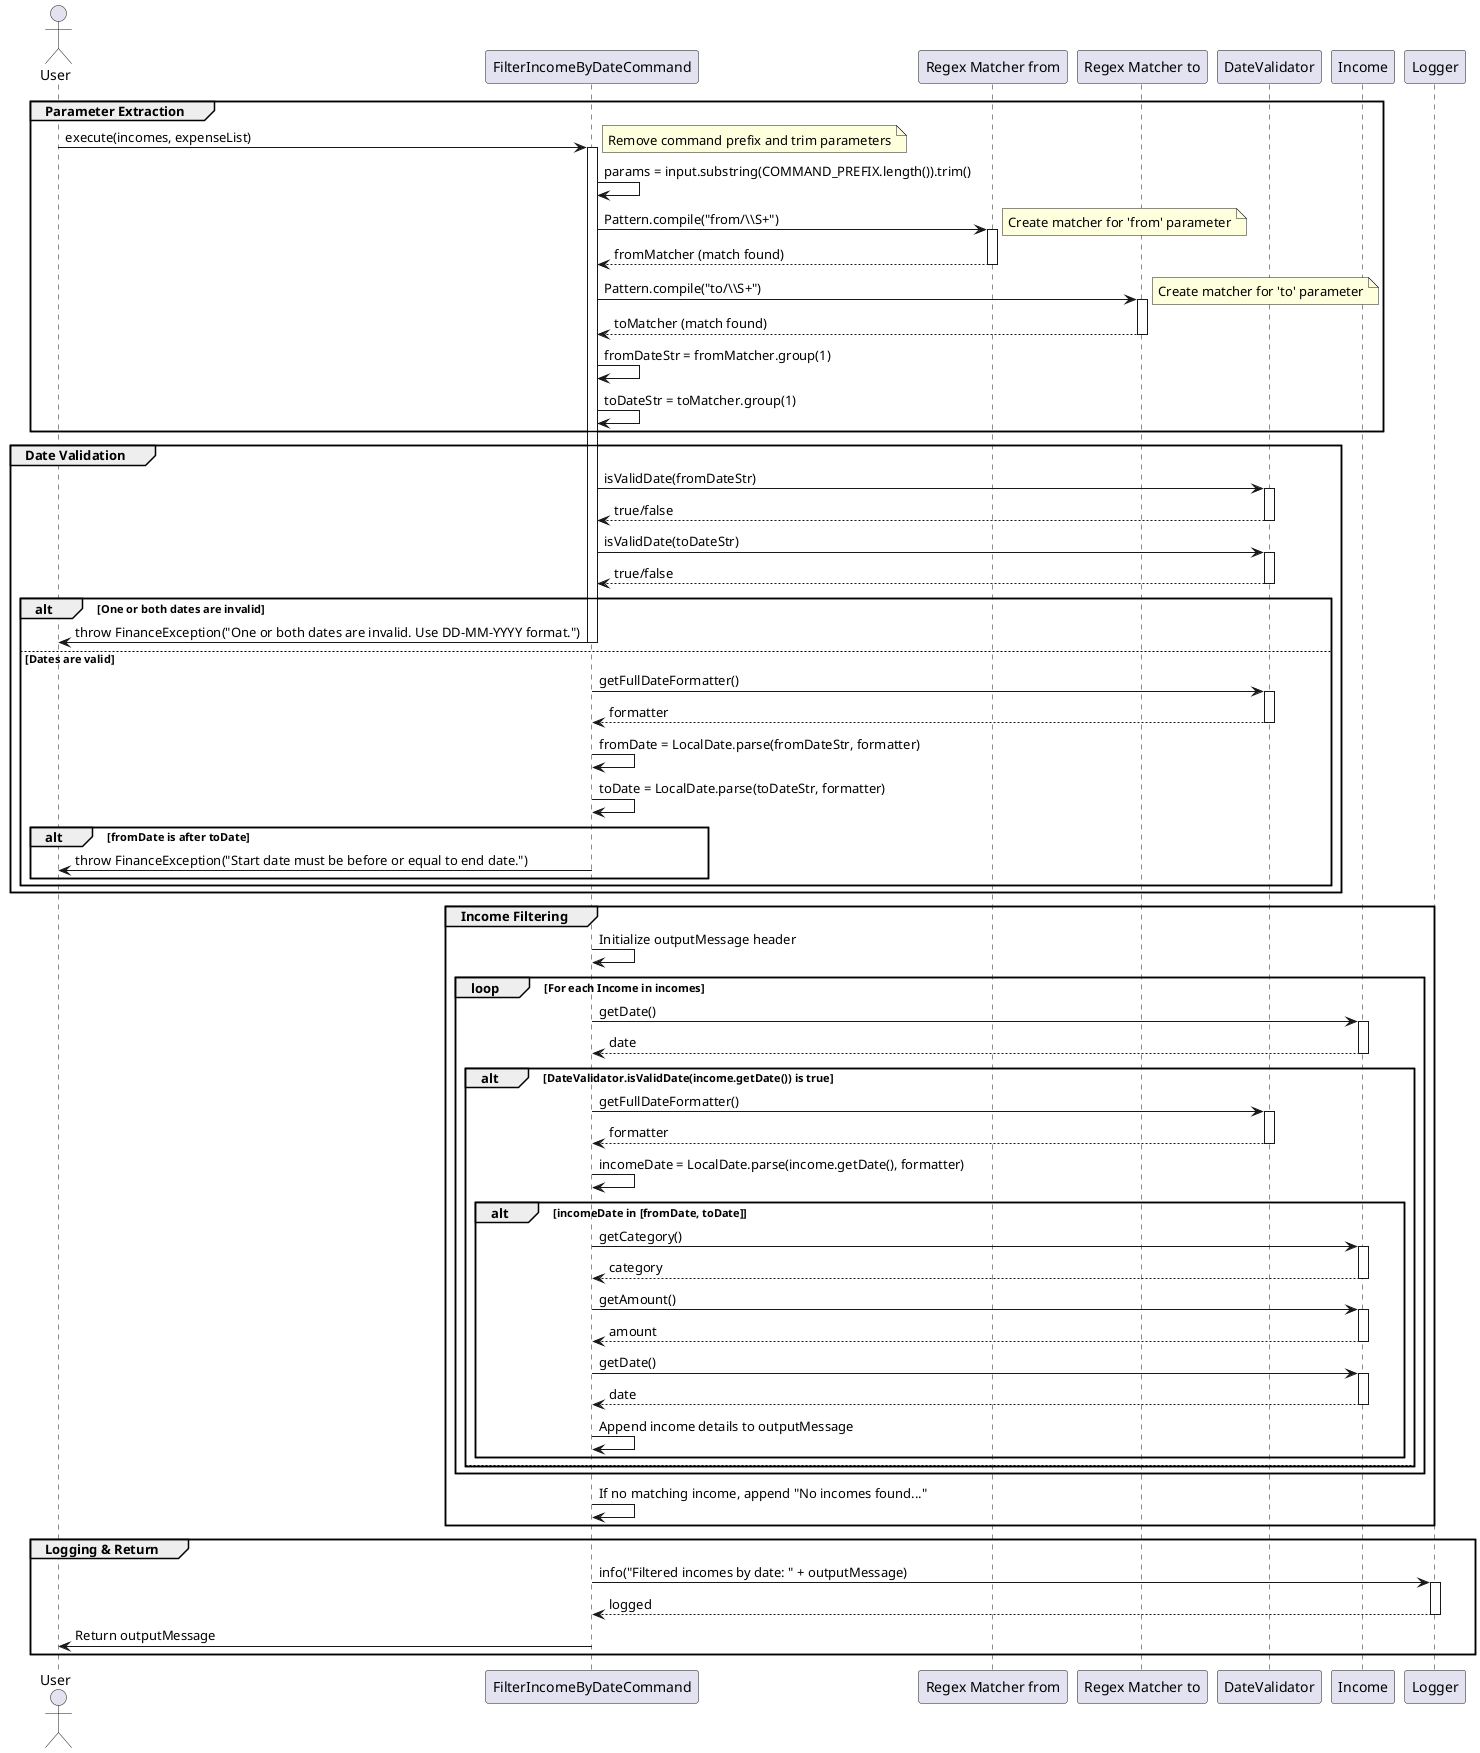 @startuml
actor User
participant "FilterIncomeByDateCommand" as Command
participant "Regex Matcher from" as MatcherFrom
participant "Regex Matcher to" as MatcherTo
participant "DateValidator" as DV
participant "Income" as Income
participant "Logger" as Logger

'--------------------------
' 1) Parameter Extraction
'--------------------------
group Parameter Extraction
    User -> Command: execute(incomes, expenseList)
    activate Command
    note right: Remove command prefix and trim parameters
    Command -> Command: params = input.substring(COMMAND_PREFIX.length()).trim()

    Command -> MatcherFrom: Pattern.compile("from/\\\\S+")
    activate MatcherFrom
    note right: Create matcher for 'from' parameter
    MatcherFrom --> Command: fromMatcher (match found)
    deactivate MatcherFrom

    Command -> MatcherTo: Pattern.compile("to/\\\\S+")
    activate MatcherTo
    note right: Create matcher for 'to' parameter
    MatcherTo --> Command: toMatcher (match found)
    deactivate MatcherTo

    Command -> Command: fromDateStr = fromMatcher.group(1)
    Command -> Command: toDateStr = toMatcher.group(1)
end

'--------------------------
' 2) Date Validation
'--------------------------
group Date Validation
    Command -> DV: isValidDate(fromDateStr)
    activate DV
    DV --> Command: true/false
    deactivate DV

    Command -> DV: isValidDate(toDateStr)
    activate DV
    DV --> Command: true/false
    deactivate DV

    alt One or both dates are invalid
        Command -> User: throw FinanceException("One or both dates are invalid. Use DD-MM-YYYY format.")
        deactivate Command
    else Dates are valid
        Command -> DV: getFullDateFormatter()
        activate DV
        DV --> Command: formatter
        deactivate DV

        Command -> Command: fromDate = LocalDate.parse(fromDateStr, formatter)
        Command -> Command: toDate = LocalDate.parse(toDateStr, formatter)

        alt fromDate is after toDate
            Command -> User: throw FinanceException("Start date must be before or equal to end date.")
            deactivate Command
        end
    end
end

'--------------------------
' 3) Income Filtering
'--------------------------
group Income Filtering
    Command -> Command: Initialize outputMessage header
    loop For each Income in incomes
        Command -> Income: getDate()
        activate Income
        Income --> Command: date
        deactivate Income

        alt DateValidator.isValidDate(income.getDate()) is true
            Command -> DV: getFullDateFormatter()
            activate DV
            DV --> Command: formatter
            deactivate DV

            Command -> Command: incomeDate = LocalDate.parse(income.getDate(), formatter)
            alt incomeDate in [fromDate, toDate]
                Command -> Income: getCategory()
                activate Income
                Income --> Command: category
                deactivate Income

                Command -> Income: getAmount()
                activate Income
                Income --> Command: amount
                deactivate Income

                Command -> Income: getDate()
                activate Income
                Income --> Command: date
                deactivate Income

                Command -> Command: Append income details to outputMessage
            end
        else
            note right: Skip invalid date income
        end
    end
    Command -> Command: If no matching income, append "No incomes found..."
end

'--------------------------
' 4) Logging & Return
'--------------------------
group Logging & Return
    Command -> Logger: info("Filtered incomes by date: " + outputMessage)
    activate Logger
    Logger --> Command: logged
    deactivate Logger

    Command -> User: Return outputMessage
    deactivate Command
end

@enduml

